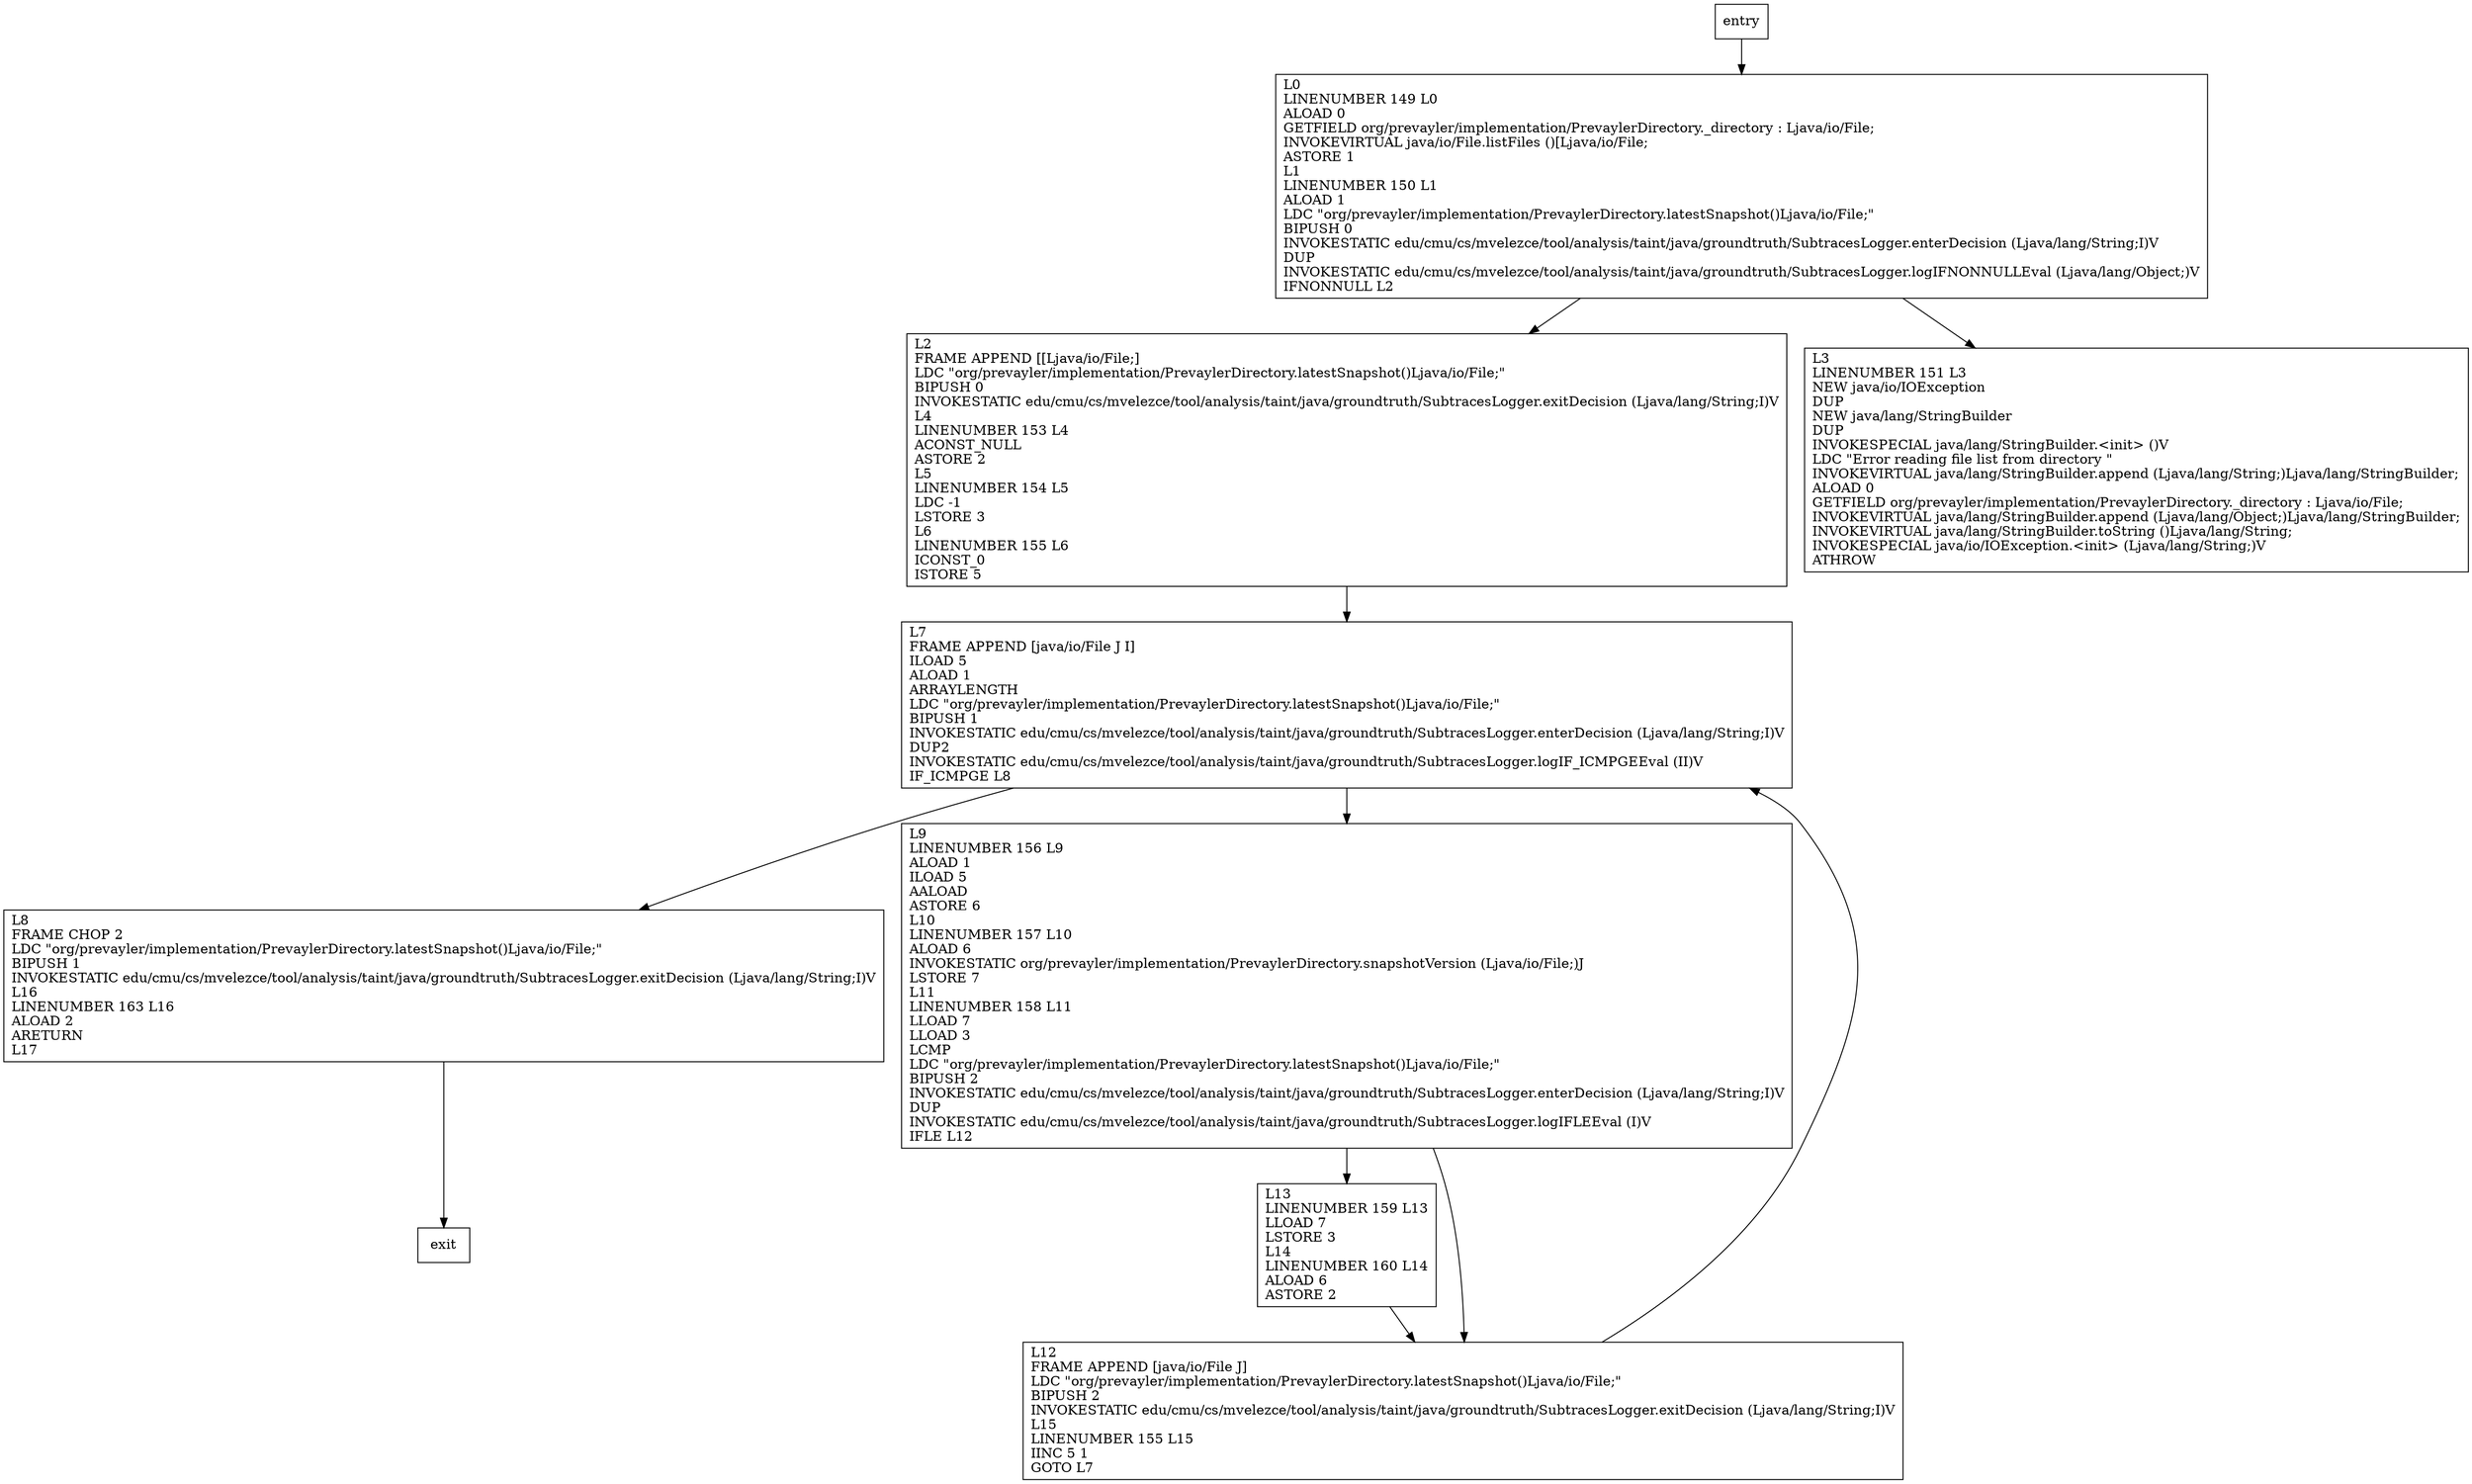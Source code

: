 digraph latestSnapshot {
node [shape=record];
946684363 [label="L8\lFRAME CHOP 2\lLDC \"org/prevayler/implementation/PrevaylerDirectory.latestSnapshot()Ljava/io/File;\"\lBIPUSH 1\lINVOKESTATIC edu/cmu/cs/mvelezce/tool/analysis/taint/java/groundtruth/SubtracesLogger.exitDecision (Ljava/lang/String;I)V\lL16\lLINENUMBER 163 L16\lALOAD 2\lARETURN\lL17\l"];
816421765 [label="L7\lFRAME APPEND [java/io/File J I]\lILOAD 5\lALOAD 1\lARRAYLENGTH\lLDC \"org/prevayler/implementation/PrevaylerDirectory.latestSnapshot()Ljava/io/File;\"\lBIPUSH 1\lINVOKESTATIC edu/cmu/cs/mvelezce/tool/analysis/taint/java/groundtruth/SubtracesLogger.enterDecision (Ljava/lang/String;I)V\lDUP2\lINVOKESTATIC edu/cmu/cs/mvelezce/tool/analysis/taint/java/groundtruth/SubtracesLogger.logIF_ICMPGEEval (II)V\lIF_ICMPGE L8\l"];
549417478 [label="L9\lLINENUMBER 156 L9\lALOAD 1\lILOAD 5\lAALOAD\lASTORE 6\lL10\lLINENUMBER 157 L10\lALOAD 6\lINVOKESTATIC org/prevayler/implementation/PrevaylerDirectory.snapshotVersion (Ljava/io/File;)J\lLSTORE 7\lL11\lLINENUMBER 158 L11\lLLOAD 7\lLLOAD 3\lLCMP\lLDC \"org/prevayler/implementation/PrevaylerDirectory.latestSnapshot()Ljava/io/File;\"\lBIPUSH 2\lINVOKESTATIC edu/cmu/cs/mvelezce/tool/analysis/taint/java/groundtruth/SubtracesLogger.enterDecision (Ljava/lang/String;I)V\lDUP\lINVOKESTATIC edu/cmu/cs/mvelezce/tool/analysis/taint/java/groundtruth/SubtracesLogger.logIFLEEval (I)V\lIFLE L12\l"];
1287207381 [label="L13\lLINENUMBER 159 L13\lLLOAD 7\lLSTORE 3\lL14\lLINENUMBER 160 L14\lALOAD 6\lASTORE 2\l"];
816903796 [label="L12\lFRAME APPEND [java/io/File J]\lLDC \"org/prevayler/implementation/PrevaylerDirectory.latestSnapshot()Ljava/io/File;\"\lBIPUSH 2\lINVOKESTATIC edu/cmu/cs/mvelezce/tool/analysis/taint/java/groundtruth/SubtracesLogger.exitDecision (Ljava/lang/String;I)V\lL15\lLINENUMBER 155 L15\lIINC 5 1\lGOTO L7\l"];
1694580081 [label="L2\lFRAME APPEND [[Ljava/io/File;]\lLDC \"org/prevayler/implementation/PrevaylerDirectory.latestSnapshot()Ljava/io/File;\"\lBIPUSH 0\lINVOKESTATIC edu/cmu/cs/mvelezce/tool/analysis/taint/java/groundtruth/SubtracesLogger.exitDecision (Ljava/lang/String;I)V\lL4\lLINENUMBER 153 L4\lACONST_NULL\lASTORE 2\lL5\lLINENUMBER 154 L5\lLDC -1\lLSTORE 3\lL6\lLINENUMBER 155 L6\lICONST_0\lISTORE 5\l"];
2056144971 [label="L0\lLINENUMBER 149 L0\lALOAD 0\lGETFIELD org/prevayler/implementation/PrevaylerDirectory._directory : Ljava/io/File;\lINVOKEVIRTUAL java/io/File.listFiles ()[Ljava/io/File;\lASTORE 1\lL1\lLINENUMBER 150 L1\lALOAD 1\lLDC \"org/prevayler/implementation/PrevaylerDirectory.latestSnapshot()Ljava/io/File;\"\lBIPUSH 0\lINVOKESTATIC edu/cmu/cs/mvelezce/tool/analysis/taint/java/groundtruth/SubtracesLogger.enterDecision (Ljava/lang/String;I)V\lDUP\lINVOKESTATIC edu/cmu/cs/mvelezce/tool/analysis/taint/java/groundtruth/SubtracesLogger.logIFNONNULLEval (Ljava/lang/Object;)V\lIFNONNULL L2\l"];
1681886910 [label="L3\lLINENUMBER 151 L3\lNEW java/io/IOException\lDUP\lNEW java/lang/StringBuilder\lDUP\lINVOKESPECIAL java/lang/StringBuilder.\<init\> ()V\lLDC \"Error reading file list from directory \"\lINVOKEVIRTUAL java/lang/StringBuilder.append (Ljava/lang/String;)Ljava/lang/StringBuilder;\lALOAD 0\lGETFIELD org/prevayler/implementation/PrevaylerDirectory._directory : Ljava/io/File;\lINVOKEVIRTUAL java/lang/StringBuilder.append (Ljava/lang/Object;)Ljava/lang/StringBuilder;\lINVOKEVIRTUAL java/lang/StringBuilder.toString ()Ljava/lang/String;\lINVOKESPECIAL java/io/IOException.\<init\> (Ljava/lang/String;)V\lATHROW\l"];
entry;
exit;
entry -> 2056144971;
946684363 -> exit;
816421765 -> 946684363;
816421765 -> 549417478;
549417478 -> 1287207381;
549417478 -> 816903796;
1287207381 -> 816903796;
816903796 -> 816421765;
1694580081 -> 816421765;
2056144971 -> 1694580081;
2056144971 -> 1681886910;
}
